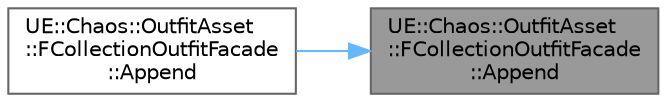 digraph "UE::Chaos::OutfitAsset::FCollectionOutfitFacade::Append"
{
 // INTERACTIVE_SVG=YES
 // LATEX_PDF_SIZE
  bgcolor="transparent";
  edge [fontname=Helvetica,fontsize=10,labelfontname=Helvetica,labelfontsize=10];
  node [fontname=Helvetica,fontsize=10,shape=box,height=0.2,width=0.4];
  rankdir="RL";
  Node1 [id="Node000001",label="UE::Chaos::OutfitAsset\l::FCollectionOutfitFacade\l::Append",height=0.2,width=0.4,color="gray40", fillcolor="grey60", style="filled", fontcolor="black",tooltip="Append an existing outfit facade to this collection."];
  Node1 -> Node2 [id="edge1_Node000001_Node000002",dir="back",color="steelblue1",style="solid",tooltip=" "];
  Node2 [id="Node000002",label="UE::Chaos::OutfitAsset\l::FCollectionOutfitFacade\l::Append",height=0.2,width=0.4,color="grey40", fillcolor="white", style="filled",URL="$d3/dc3/classUE_1_1Chaos_1_1OutfitAsset_1_1FCollectionOutfitFacade.html#a00b5748a2b84c068bf8fba1af585b3da",tooltip="Append an existing outfit facade to this collection."];
}
